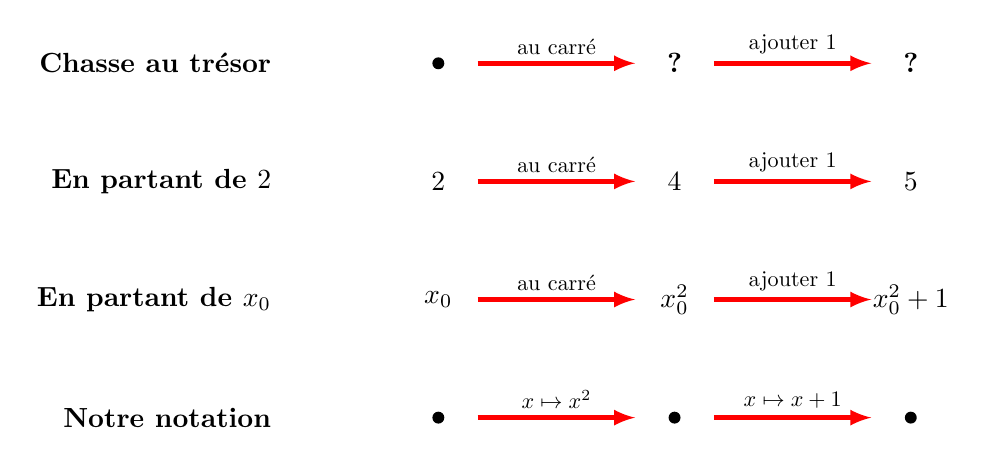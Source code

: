 \begin{tikzpicture}

\fill (0,0) circle (0.5ex);
 \node at (3,0) {\bf ?};
 \node at (6,0) {\bf ?};
 \draw[->,>=latex,ultra thick,red] (0.5,0) -- ++(2,0) node[midway,above,black,scale=0.8]{au carr\'e} ;
 \draw[->,>=latex,ultra thick,red] (3.5,0) -- ++(2,0) node[midway,above,black,scale=0.8]{ajouter $1$} ;
\node at (-2,0)[left] {\bf Chasse au tr\'esor};

\begin{scope}[yshift=-1.5cm]
 \node at (0,0) {$2$};
 \node at (3,0) {$4$};
 \node at (6,0) {$5$};
 \draw[->,>=latex,ultra thick,red] (0.5,0) -- ++(2,0) node[midway,above,black,scale=0.8]{au carr\'e} ;
 \draw[->,>=latex,ultra thick,red] (3.5,0) -- ++(2,0) node[midway,above,black,scale=0.8]{ajouter $1$} ;
\node at (-2,0)[left] {\bf En partant de $2$};
\end{scope}

\begin{scope}[yshift=-3cm]
 \node at (0,0) {$x_0$};
 \node at (3,0) {$x_0^2$};
 \node at (6,0) {$x_0^2+1$};
 \draw[->,>=latex,ultra thick,red] (0.5,0) -- ++(2,0) node[midway,above,black,scale=0.8]{au carr\'e} ;
 \draw[->,>=latex,ultra thick,red] (3.5,0) -- ++(2,0) node[midway,above,black,scale=0.8]{ajouter $1$} ;
\node at (-2,0)[left] {\bf En partant de $x_0$};
\end{scope}

\begin{scope}[yshift=-4.5cm]
\fill (0,0) circle (0.5ex);
\fill (3,0) circle (0.5ex);
\fill (6,0) circle (0.5ex);
 \draw[->,>=latex,ultra thick,red] (0.5,0) -- ++(2,0) node[midway,above,black,scale=0.8]{$x \mapsto x^2$} ;
 \draw[->,>=latex,ultra thick,red] (3.5,0) -- ++(2,0) node[midway,above,black,scale=0.8]{$x \mapsto x+1$} ;
\node at (-2,0)[left] {\bf Notre notation};
\end{scope}

\end{tikzpicture}
